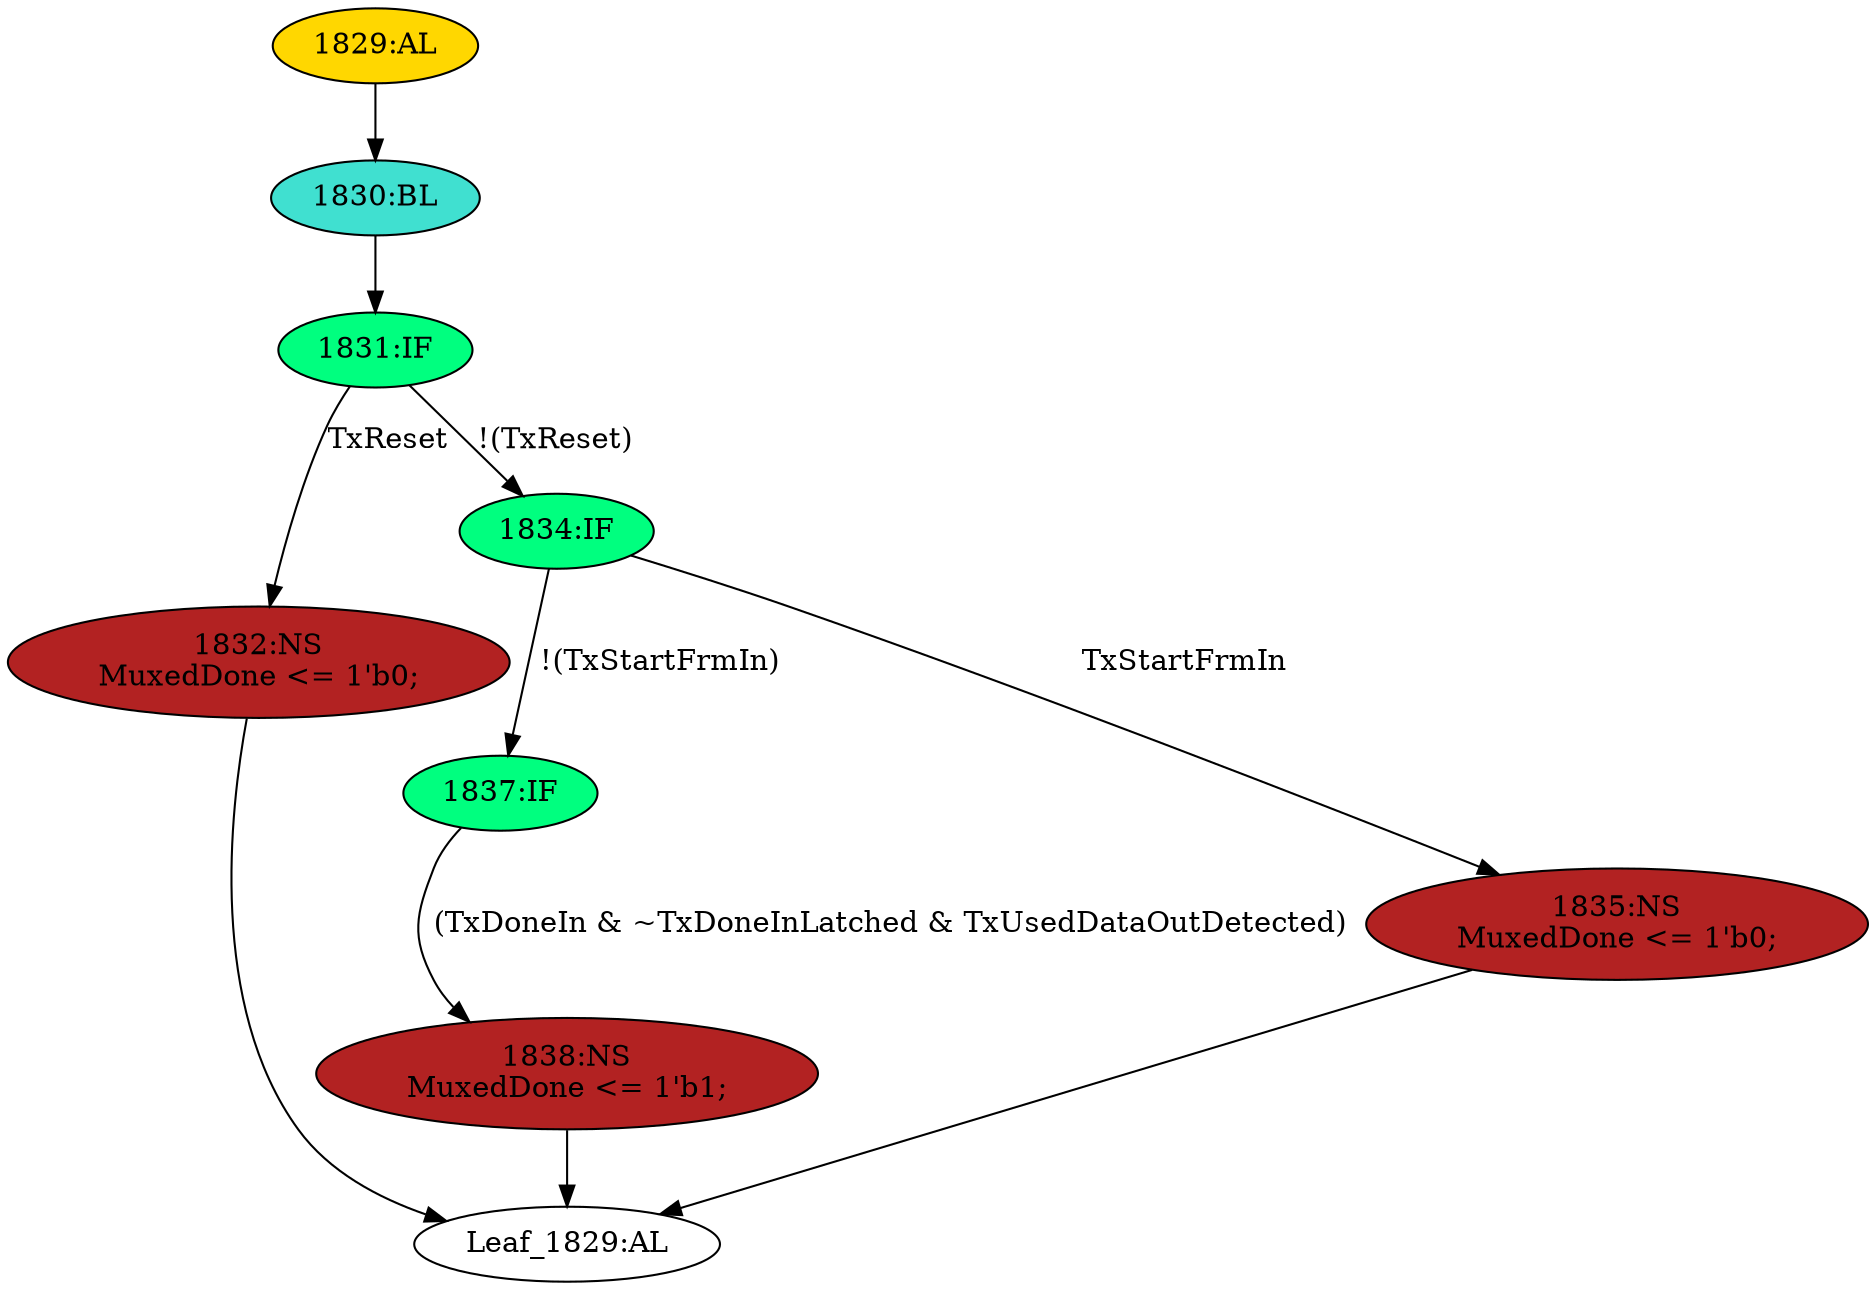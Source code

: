 strict digraph "" {
	node [label="\N"];
	"1832:NS"	 [ast="<pyverilog.vparser.ast.NonblockingSubstitution object at 0x7f37fb6743d0>",
		fillcolor=firebrick,
		label="1832:NS
MuxedDone <= 1'b0;",
		statements="[<pyverilog.vparser.ast.NonblockingSubstitution object at 0x7f37fb6743d0>]",
		style=filled,
		typ=NonblockingSubstitution];
	"Leaf_1829:AL"	 [def_var="['MuxedDone']",
		label="Leaf_1829:AL"];
	"1832:NS" -> "Leaf_1829:AL"	 [cond="[]",
		lineno=None];
	"1830:BL"	 [ast="<pyverilog.vparser.ast.Block object at 0x7f37fb6770d0>",
		fillcolor=turquoise,
		label="1830:BL",
		statements="[]",
		style=filled,
		typ=Block];
	"1831:IF"	 [ast="<pyverilog.vparser.ast.IfStatement object at 0x7f37fb677ad0>",
		fillcolor=springgreen,
		label="1831:IF",
		statements="[]",
		style=filled,
		typ=IfStatement];
	"1830:BL" -> "1831:IF"	 [cond="[]",
		lineno=None];
	"1829:AL"	 [ast="<pyverilog.vparser.ast.Always object at 0x7f37fb670850>",
		clk_sens=True,
		fillcolor=gold,
		label="1829:AL",
		sens="['MTxClk', 'TxReset']",
		statements="[]",
		style=filled,
		typ=Always,
		use_var="['TxStartFrmIn', 'TxDoneIn', 'TxUsedDataOutDetected', 'TxReset', 'TxDoneInLatched']"];
	"1829:AL" -> "1830:BL"	 [cond="[]",
		lineno=None];
	"1837:IF"	 [ast="<pyverilog.vparser.ast.IfStatement object at 0x7f37fb677610>",
		fillcolor=springgreen,
		label="1837:IF",
		statements="[]",
		style=filled,
		typ=IfStatement];
	"1838:NS"	 [ast="<pyverilog.vparser.ast.NonblockingSubstitution object at 0x7f37fb677750>",
		fillcolor=firebrick,
		label="1838:NS
MuxedDone <= 1'b1;",
		statements="[<pyverilog.vparser.ast.NonblockingSubstitution object at 0x7f37fb677750>]",
		style=filled,
		typ=NonblockingSubstitution];
	"1837:IF" -> "1838:NS"	 [cond="['TxDoneIn', 'TxDoneInLatched', 'TxUsedDataOutDetected']",
		label="(TxDoneIn & ~TxDoneInLatched & TxUsedDataOutDetected)",
		lineno=1837];
	"1831:IF" -> "1832:NS"	 [cond="['TxReset']",
		label=TxReset,
		lineno=1831];
	"1834:IF"	 [ast="<pyverilog.vparser.ast.IfStatement object at 0x7f37fb677110>",
		fillcolor=springgreen,
		label="1834:IF",
		statements="[]",
		style=filled,
		typ=IfStatement];
	"1831:IF" -> "1834:IF"	 [cond="['TxReset']",
		label="!(TxReset)",
		lineno=1831];
	"1838:NS" -> "Leaf_1829:AL"	 [cond="[]",
		lineno=None];
	"1835:NS"	 [ast="<pyverilog.vparser.ast.NonblockingSubstitution object at 0x7f37fb674110>",
		fillcolor=firebrick,
		label="1835:NS
MuxedDone <= 1'b0;",
		statements="[<pyverilog.vparser.ast.NonblockingSubstitution object at 0x7f37fb674110>]",
		style=filled,
		typ=NonblockingSubstitution];
	"1835:NS" -> "Leaf_1829:AL"	 [cond="[]",
		lineno=None];
	"1834:IF" -> "1837:IF"	 [cond="['TxStartFrmIn']",
		label="!(TxStartFrmIn)",
		lineno=1834];
	"1834:IF" -> "1835:NS"	 [cond="['TxStartFrmIn']",
		label=TxStartFrmIn,
		lineno=1834];
}
